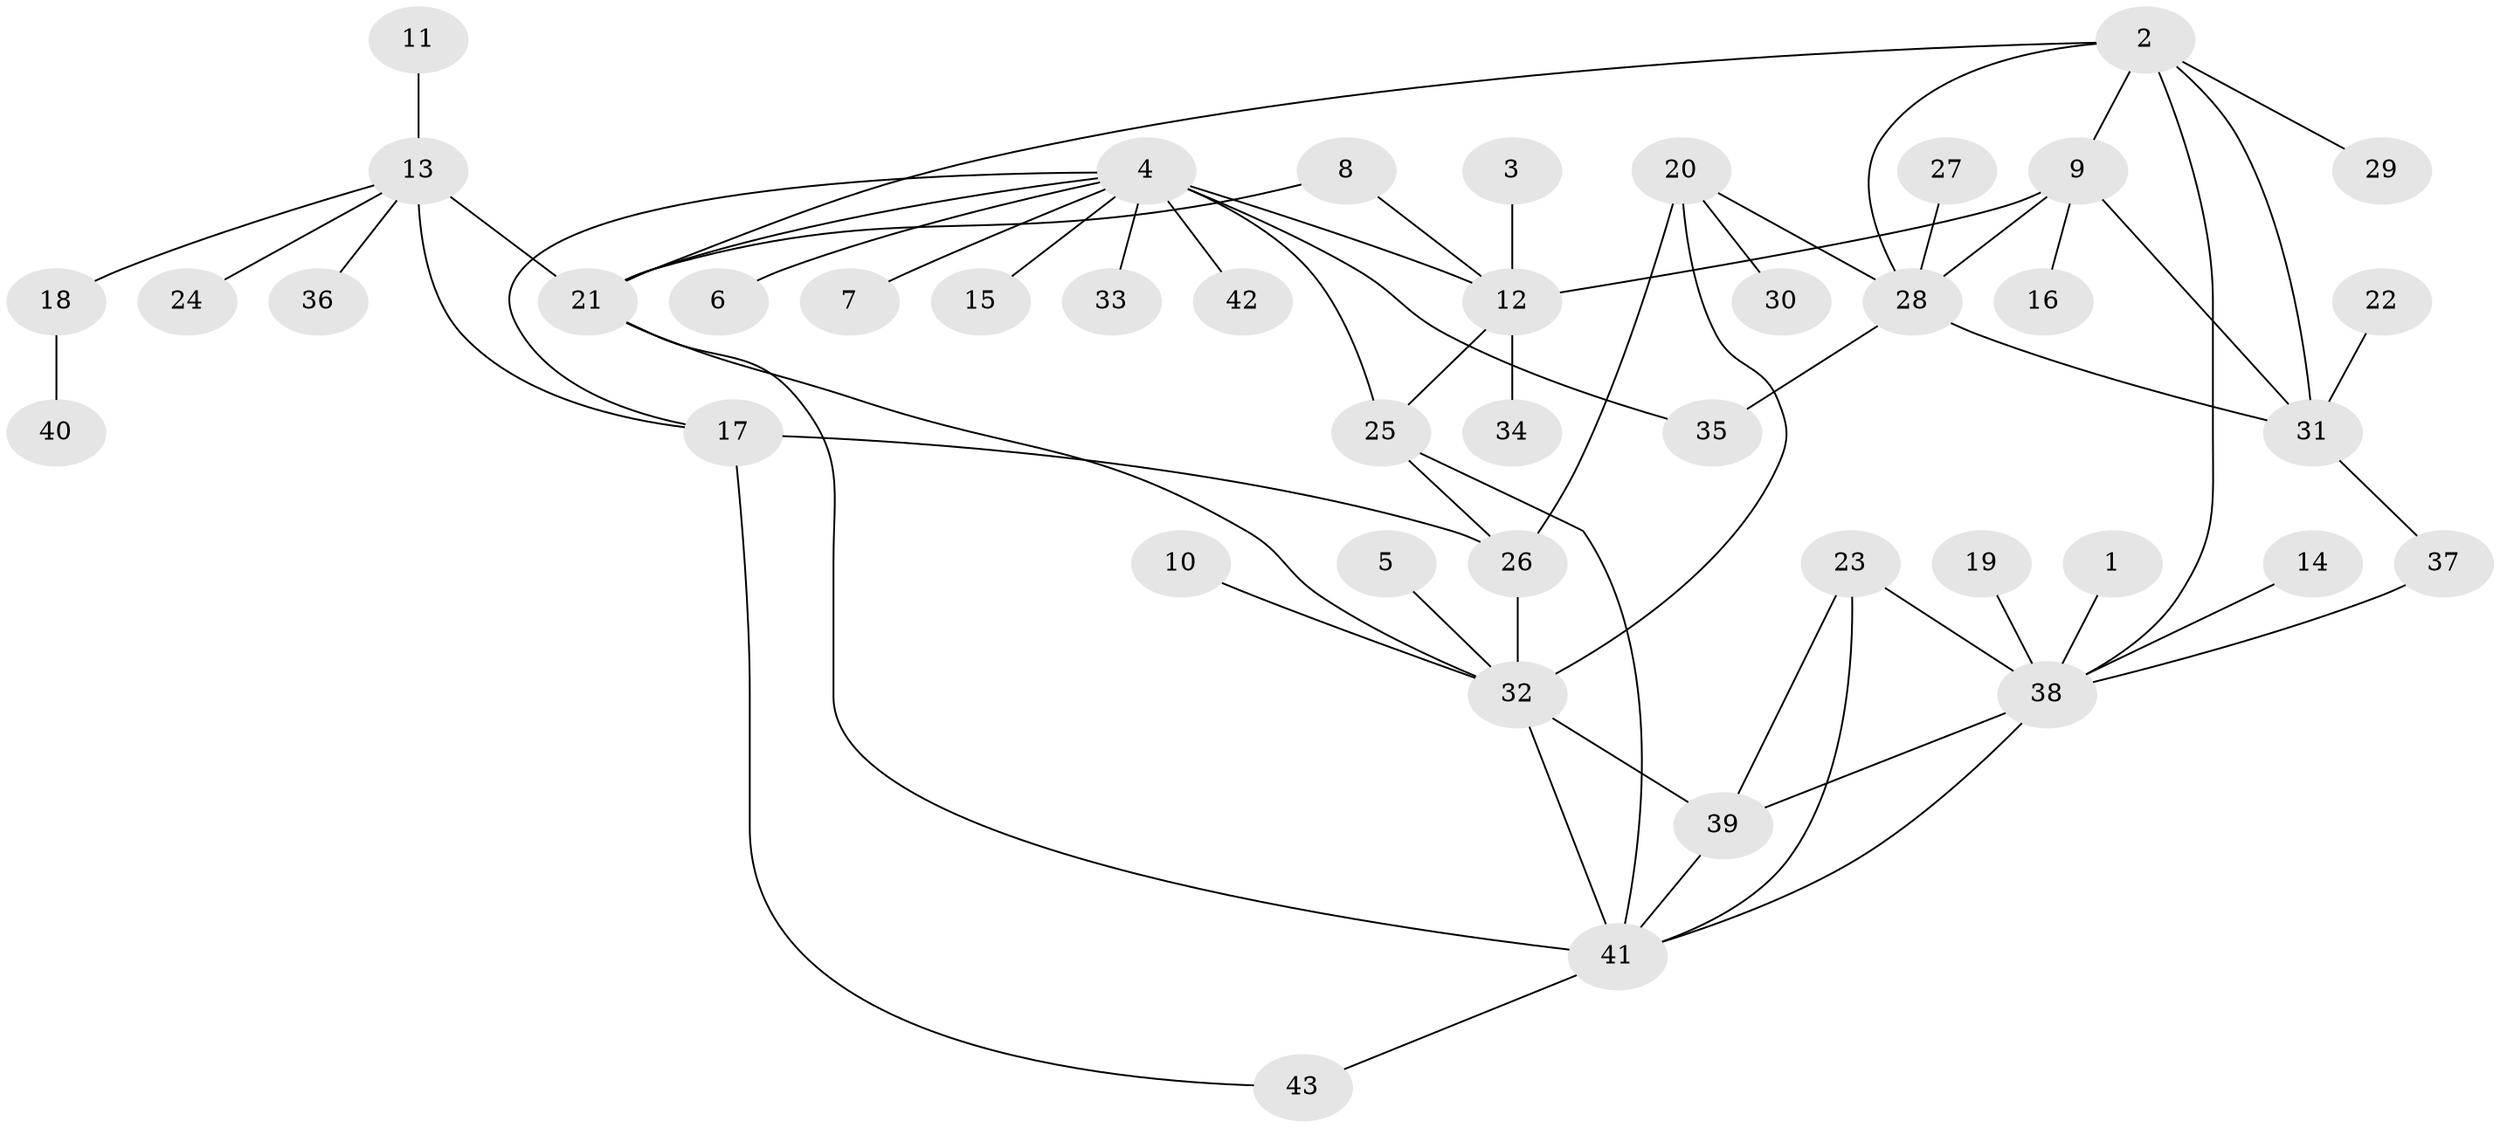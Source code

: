 // original degree distribution, {9: 0.03488372093023256, 6: 0.046511627906976744, 10: 0.023255813953488372, 5: 0.023255813953488372, 8: 0.023255813953488372, 7: 0.05813953488372093, 3: 0.05813953488372093, 1: 0.5697674418604651, 2: 0.1511627906976744, 4: 0.011627906976744186}
// Generated by graph-tools (version 1.1) at 2025/37/03/04/25 23:37:50]
// undirected, 43 vertices, 63 edges
graph export_dot {
  node [color=gray90,style=filled];
  1;
  2;
  3;
  4;
  5;
  6;
  7;
  8;
  9;
  10;
  11;
  12;
  13;
  14;
  15;
  16;
  17;
  18;
  19;
  20;
  21;
  22;
  23;
  24;
  25;
  26;
  27;
  28;
  29;
  30;
  31;
  32;
  33;
  34;
  35;
  36;
  37;
  38;
  39;
  40;
  41;
  42;
  43;
  1 -- 38 [weight=1.0];
  2 -- 9 [weight=1.0];
  2 -- 21 [weight=1.0];
  2 -- 28 [weight=1.0];
  2 -- 29 [weight=1.0];
  2 -- 31 [weight=1.0];
  2 -- 38 [weight=1.0];
  3 -- 12 [weight=1.0];
  4 -- 6 [weight=1.0];
  4 -- 7 [weight=1.0];
  4 -- 12 [weight=2.0];
  4 -- 15 [weight=1.0];
  4 -- 17 [weight=1.0];
  4 -- 21 [weight=1.0];
  4 -- 25 [weight=2.0];
  4 -- 33 [weight=1.0];
  4 -- 35 [weight=1.0];
  4 -- 42 [weight=1.0];
  5 -- 32 [weight=1.0];
  8 -- 12 [weight=1.0];
  8 -- 21 [weight=1.0];
  9 -- 12 [weight=1.0];
  9 -- 16 [weight=1.0];
  9 -- 28 [weight=1.0];
  9 -- 31 [weight=1.0];
  10 -- 32 [weight=1.0];
  11 -- 13 [weight=1.0];
  12 -- 25 [weight=1.0];
  12 -- 34 [weight=1.0];
  13 -- 17 [weight=1.0];
  13 -- 18 [weight=1.0];
  13 -- 21 [weight=3.0];
  13 -- 24 [weight=1.0];
  13 -- 36 [weight=1.0];
  14 -- 38 [weight=1.0];
  17 -- 26 [weight=1.0];
  17 -- 43 [weight=1.0];
  18 -- 40 [weight=1.0];
  19 -- 38 [weight=1.0];
  20 -- 26 [weight=2.0];
  20 -- 28 [weight=1.0];
  20 -- 30 [weight=1.0];
  20 -- 32 [weight=1.0];
  21 -- 32 [weight=1.0];
  21 -- 41 [weight=1.0];
  22 -- 31 [weight=1.0];
  23 -- 38 [weight=1.0];
  23 -- 39 [weight=1.0];
  23 -- 41 [weight=1.0];
  25 -- 26 [weight=1.0];
  25 -- 41 [weight=1.0];
  26 -- 32 [weight=2.0];
  27 -- 28 [weight=1.0];
  28 -- 31 [weight=1.0];
  28 -- 35 [weight=1.0];
  31 -- 37 [weight=1.0];
  32 -- 39 [weight=1.0];
  32 -- 41 [weight=1.0];
  37 -- 38 [weight=1.0];
  38 -- 39 [weight=1.0];
  38 -- 41 [weight=1.0];
  39 -- 41 [weight=1.0];
  41 -- 43 [weight=1.0];
}
